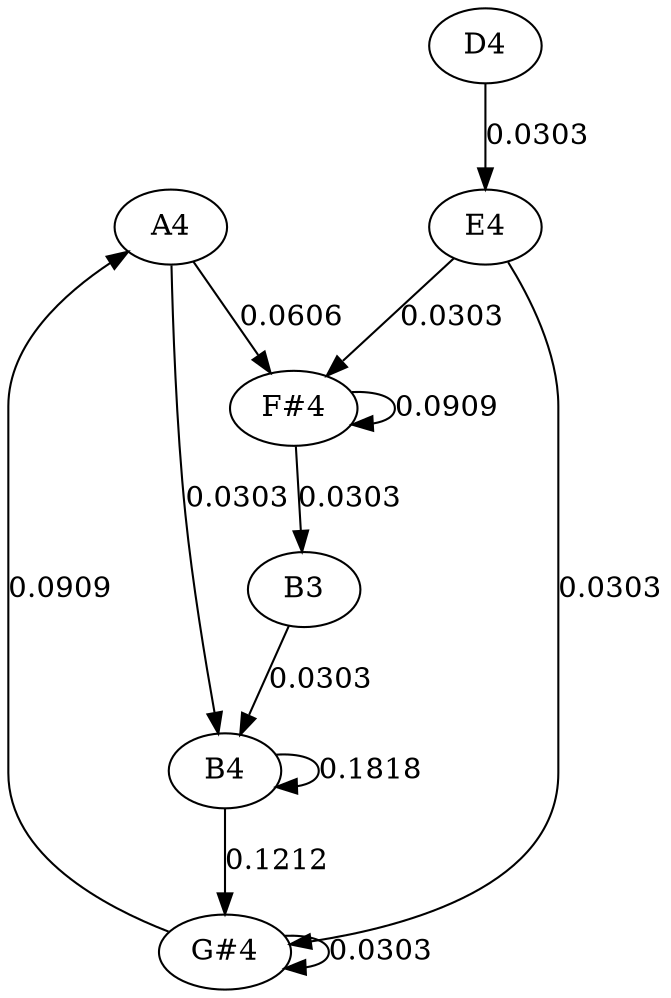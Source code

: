 strict graph {
	graph [bb="0,0,271.5,486"];
	node [label="\N"];
	edge [arrowtype=normal,
		dir=forward
	];
	A4	 [height="0.5",
		pos="67,378",
		width="0.75"];
	"F#4"	 [height="0.5",
		pos="122,288",
		width="0.75"];
	A4 -- "F#4"	 [label="0.0606",
		lp="119.25,333",
		pos="e,111.98,305.04 77.088,360.86 85.306,347.71 97.048,328.92 106.47,313.86"];
	B4	 [height="0.5",
		pos="94,108",
		width="0.75"];
	A4 -- B4	 [label="0.0303",
		lp="101.25,243",
		pos="e,92.284,126.03 68.73,359.83 73.302,314.45 85.733,191.06 91.273,136.07"];
	"F#4" -- "F#4"	 [label="0.0909",
		lp="186.25,288",
		pos="e,146.53,279.88 146.53,296.12 157.51,296.89 167,294.19 167,288 167,283.84 162.72,281.26 156.57,280.24"];
	B3	 [height="0.5",
		pos="125,198",
		width="0.75"];
	"F#4" -- B3	 [label="0.0303",
		lp="143.25,243",
		pos="e,124.42,216.05 122.59,269.61 123.01,257.24 123.59,240.37 124.07,226.22"];
	B4 -- B4	 [label="0.1818",
		lp="158.25,108",
		pos="e,118.53,99.879 118.53,116.12 129.51,116.89 139,114.19 139,108 139,103.84 134.72,101.26 128.57,100.24"];
	"G#4"	 [height="0.5",
		pos="94,18",
		width="0.75927"];
	B4 -- "G#4"	 [label="0.1212",
		lp="113.25,63",
		pos="e,94,36.05 94,89.614 94,77.24 94,60.369 94,46.22"];
	"G#4" -- A4	 [label="0.0909",
		lp="19.25,198",
		pos="e,48.692,364.39 71.245,28.33 43.426,41.428 0,68.103 0,107 0,289 0,289 0,289 0,317.23 22.092,342.05 40.904,358.08"];
	"G#4" -- "G#4"	 [label="0.0303",
		lp="158.25,18",
		pos="e,118.53,9.8789 118.53,26.121 129.51,26.895 139,24.188 139,18 139,13.843 134.72,11.257 128.57,10.242"];
	B3 -- B4	 [label="0.0303",
		lp="132.25,153",
		pos="e,99.854,125.62 119.02,180.03 114.53,167.29 108.31,149.61 103.19,135.08"];
	D4	 [height="0.5",
		pos="203,468",
		width="0.75"];
	E4	 [height="0.5",
		pos="203,378",
		width="0.75"];
	D4 -- E4	 [label="0.0303",
		lp="222.25,423",
		pos="e,203,396.05 203,449.61 203,437.24 203,420.37 203,406.22"];
	E4 -- "F#4"	 [label="0.0303",
		lp="189.25,333",
		pos="e,135.54,303.71 189.26,362.07 176.5,348.21 157.32,327.38 142.71,311.5"];
	E4 -- "G#4"	 [label="0.0303",
		lp="252.25,198",
		pos="e,120.14,23.359 212,361.01 220.84,343.79 233,315.31 233,289 233,289 233,289 233,107 233,58.289 171.31,35.424 130.12,25.587"];
}
